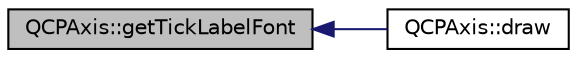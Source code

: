 digraph "QCPAxis::getTickLabelFont"
{
  edge [fontname="Helvetica",fontsize="10",labelfontname="Helvetica",labelfontsize="10"];
  node [fontname="Helvetica",fontsize="10",shape=record];
  rankdir="LR";
  Node1 [label="QCPAxis::getTickLabelFont",height=0.2,width=0.4,color="black", fillcolor="grey75", style="filled", fontcolor="black"];
  Node1 -> Node2 [dir="back",color="midnightblue",fontsize="10",style="solid",fontname="Helvetica"];
  Node2 [label="QCPAxis::draw",height=0.2,width=0.4,color="black", fillcolor="white", style="filled",URL="$class_q_c_p_axis.html#a258b1e783eda5cd14ec5552c696a424e"];
}
